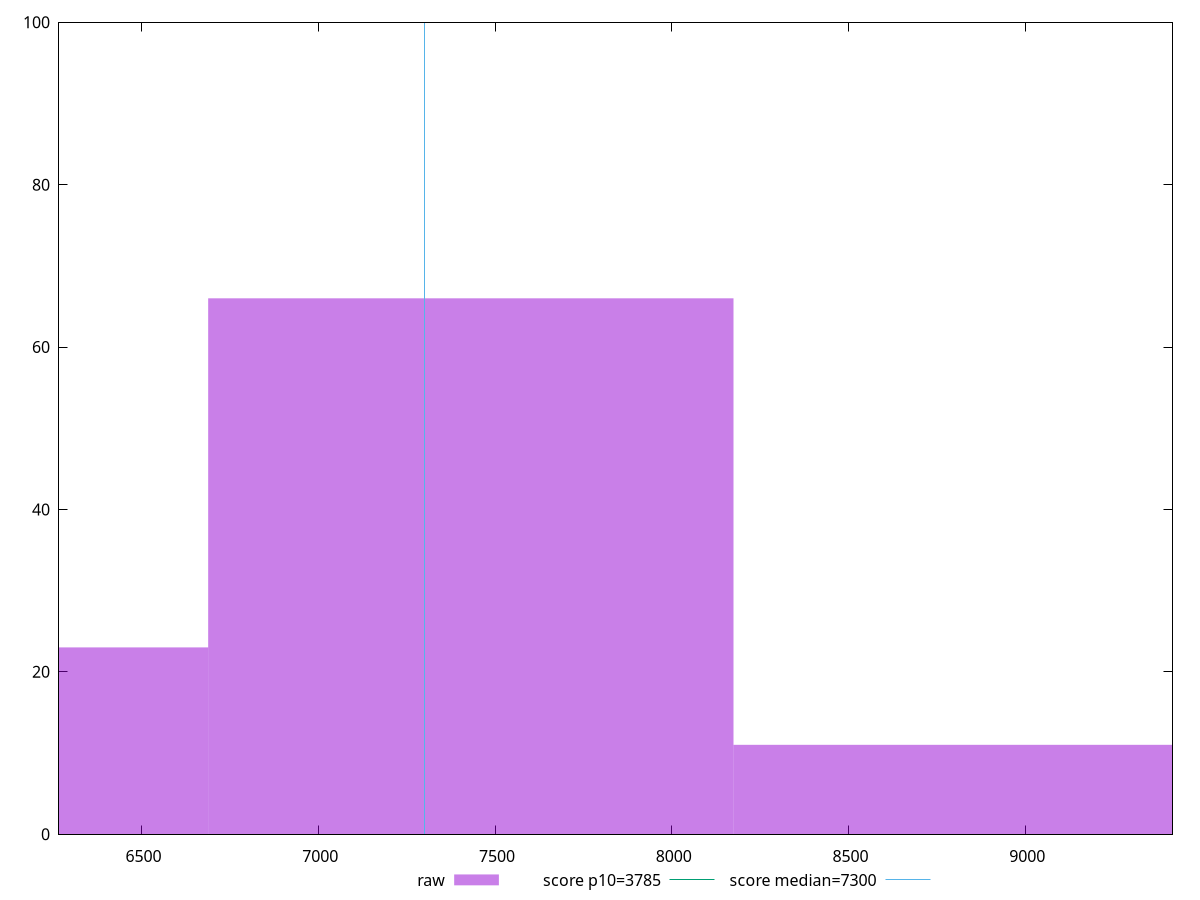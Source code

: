 reset

$raw <<EOF
7431.4538736316035 66
5945.163098905283 23
8917.744648357924 11
EOF

set key outside below
set boxwidth 1486.2907747263207
set xrange [6266.248:9416.654999999999]
set yrange [0:100]
set trange [0:100]
set style fill transparent solid 0.5 noborder

set parametric
set terminal svg size 640, 490 enhanced background rgb 'white'
set output "report_00013_2021-02-09T12-04-24.940Z/interactive/samples/pages+cached+noadtech+nomedia/raw/histogram.svg"

plot $raw title "raw" with boxes, \
     3785,t title "score p10=3785", \
     7300,t title "score median=7300"

reset

